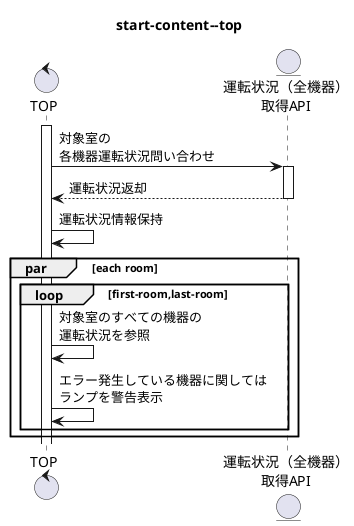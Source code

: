 @startuml start-content--top
title start-content--top
control TOP as tp
entity "運転状況（全機器）\n取得API" as cond

activate tp
tp -> cond:対象室の\n各機器運転状況問い合わせ
activate cond
cond --> tp:運転状況返却
deactivate cond
tp -> tp:運転状況情報保持
par each room
    loop first-room,last-room
        tp -> tp:対象室のすべての機器の\n運転状況を参照
        tp -> tp:エラー発生している機器に関しては\nランプを警告表示


    end
end

@enduml